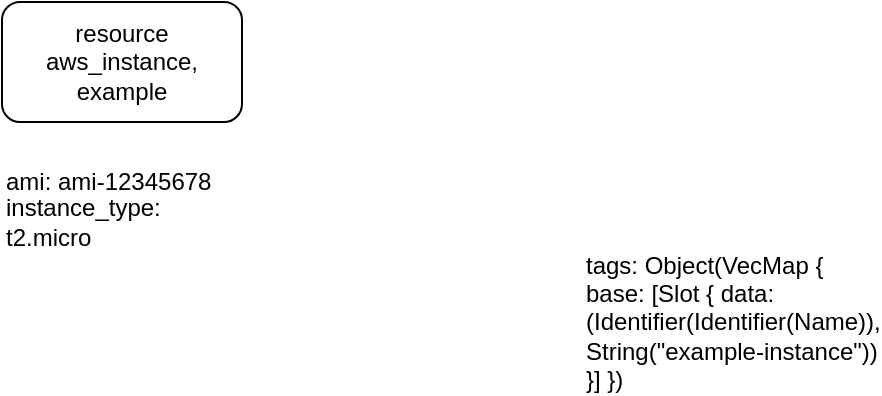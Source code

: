 <mxfile>
    <diagram id="N51MXJlQSbjf3pdGWXe4" name="ページ1">
        <mxGraphModel dx="1096" dy="314" grid="1" gridSize="10" guides="1" tooltips="1" connect="1" arrows="1" fold="1" page="1" pageScale="1" pageWidth="827" pageHeight="1169" math="0" shadow="0">
            <root>
                <mxCell id="0"/>
                <mxCell id="1" parent="0"/>
                <mxCell id="2" value="resource&#10;aws_instance, example" style="rounded=1;whiteSpace=wrap;html=1;" parent="1" vertex="1">
                    <mxGeometry x="100" width="120" height="60" as="geometry"/>
                </mxCell>
                <mxCell id="4" value="ami: ami-12345678" style="text;html=1;strokeColor=none;fillColor=none;align=left;verticalAlign=middle;whiteSpace=wrap;rounded=0;" parent="2" vertex="1">
                    <mxGeometry y="80" width="120" height="20" as="geometry"/>
                </mxCell>
                <mxCell id="5" value="instance_type: t2.micro" style="text;html=1;strokeColor=none;fillColor=none;align=left;verticalAlign=middle;whiteSpace=wrap;rounded=0;" parent="2" vertex="1">
                    <mxGeometry y="100" width="120" height="20" as="geometry"/>
                </mxCell>
                <mxCell id="6" value="tags: Object(VecMap { base: [Slot { data: (Identifier(Identifier(Name)), String(&quot;example-instance&quot;)) }] })" style="text;html=1;strokeColor=none;fillColor=none;align=left;verticalAlign=middle;whiteSpace=wrap;rounded=0;" parent="1" vertex="1">
                    <mxGeometry x="390" y="150" width="120" height="20" as="geometry"/>
                </mxCell>
            </root>
        </mxGraphModel>
    </diagram>
</mxfile>

